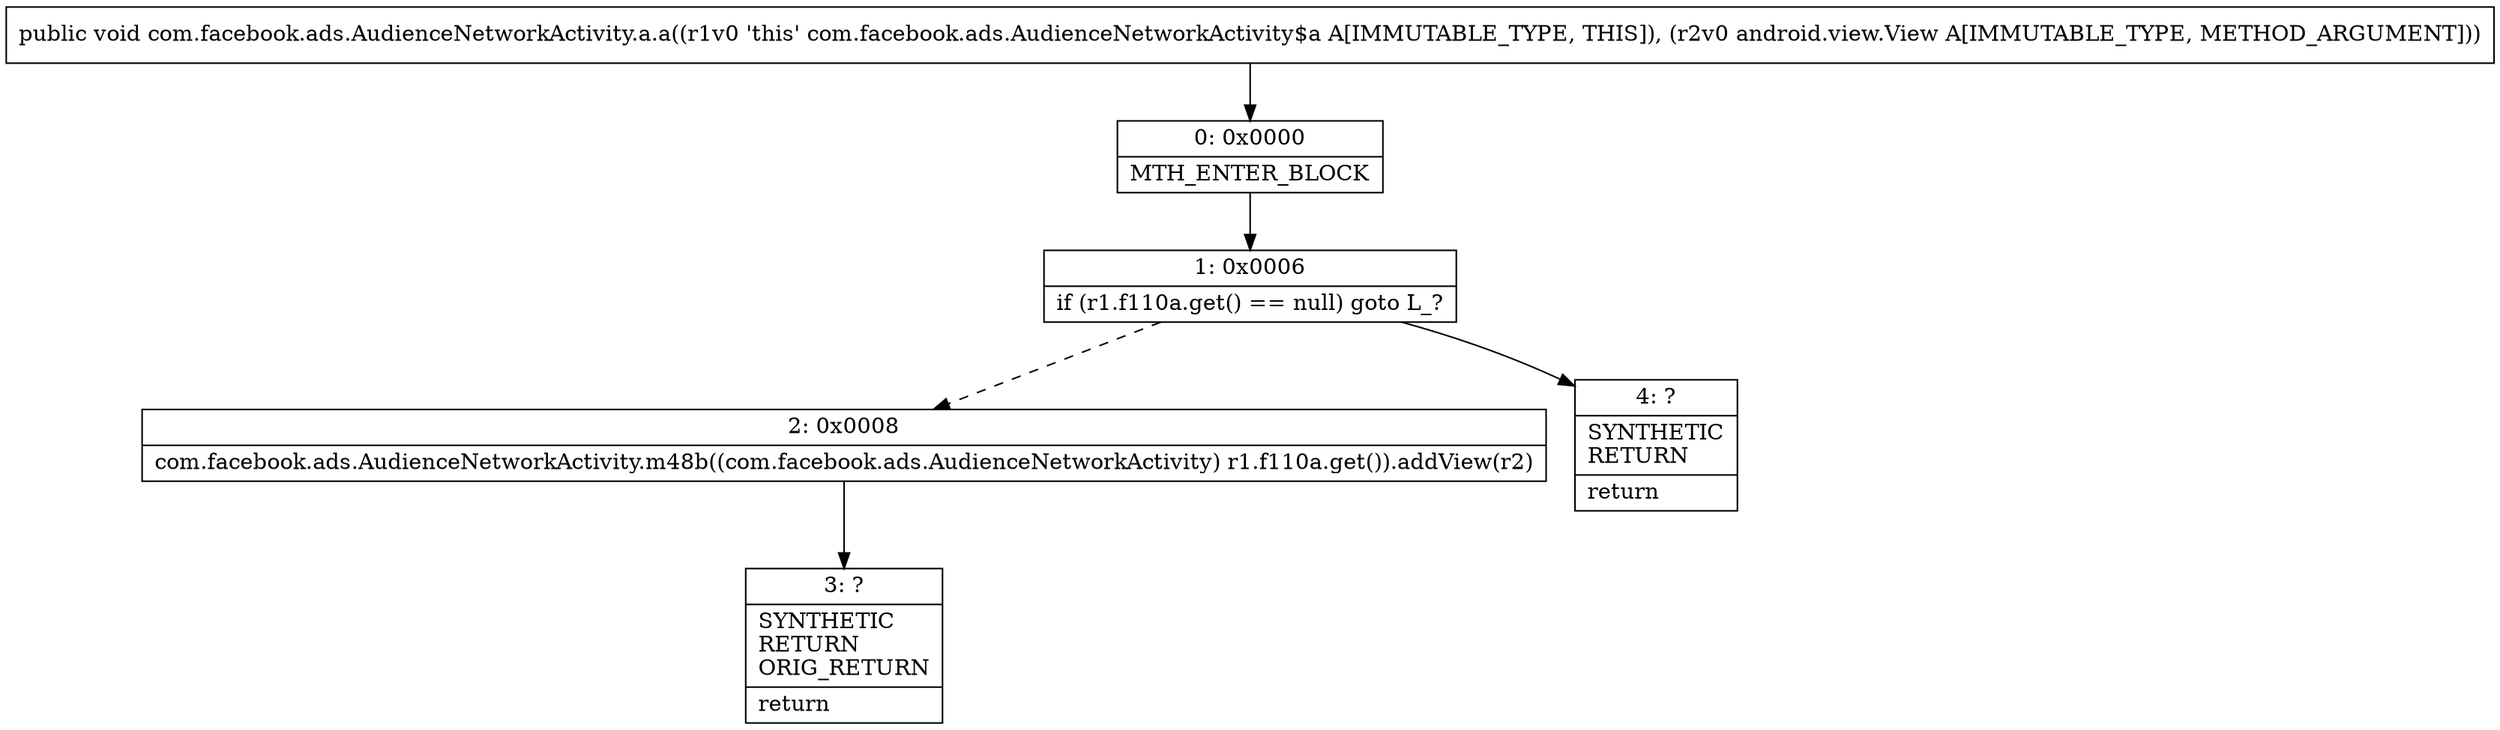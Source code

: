 digraph "CFG forcom.facebook.ads.AudienceNetworkActivity.a.a(Landroid\/view\/View;)V" {
Node_0 [shape=record,label="{0\:\ 0x0000|MTH_ENTER_BLOCK\l}"];
Node_1 [shape=record,label="{1\:\ 0x0006|if (r1.f110a.get() == null) goto L_?\l}"];
Node_2 [shape=record,label="{2\:\ 0x0008|com.facebook.ads.AudienceNetworkActivity.m48b((com.facebook.ads.AudienceNetworkActivity) r1.f110a.get()).addView(r2)\l}"];
Node_3 [shape=record,label="{3\:\ ?|SYNTHETIC\lRETURN\lORIG_RETURN\l|return\l}"];
Node_4 [shape=record,label="{4\:\ ?|SYNTHETIC\lRETURN\l|return\l}"];
MethodNode[shape=record,label="{public void com.facebook.ads.AudienceNetworkActivity.a.a((r1v0 'this' com.facebook.ads.AudienceNetworkActivity$a A[IMMUTABLE_TYPE, THIS]), (r2v0 android.view.View A[IMMUTABLE_TYPE, METHOD_ARGUMENT])) }"];
MethodNode -> Node_0;
Node_0 -> Node_1;
Node_1 -> Node_2[style=dashed];
Node_1 -> Node_4;
Node_2 -> Node_3;
}

